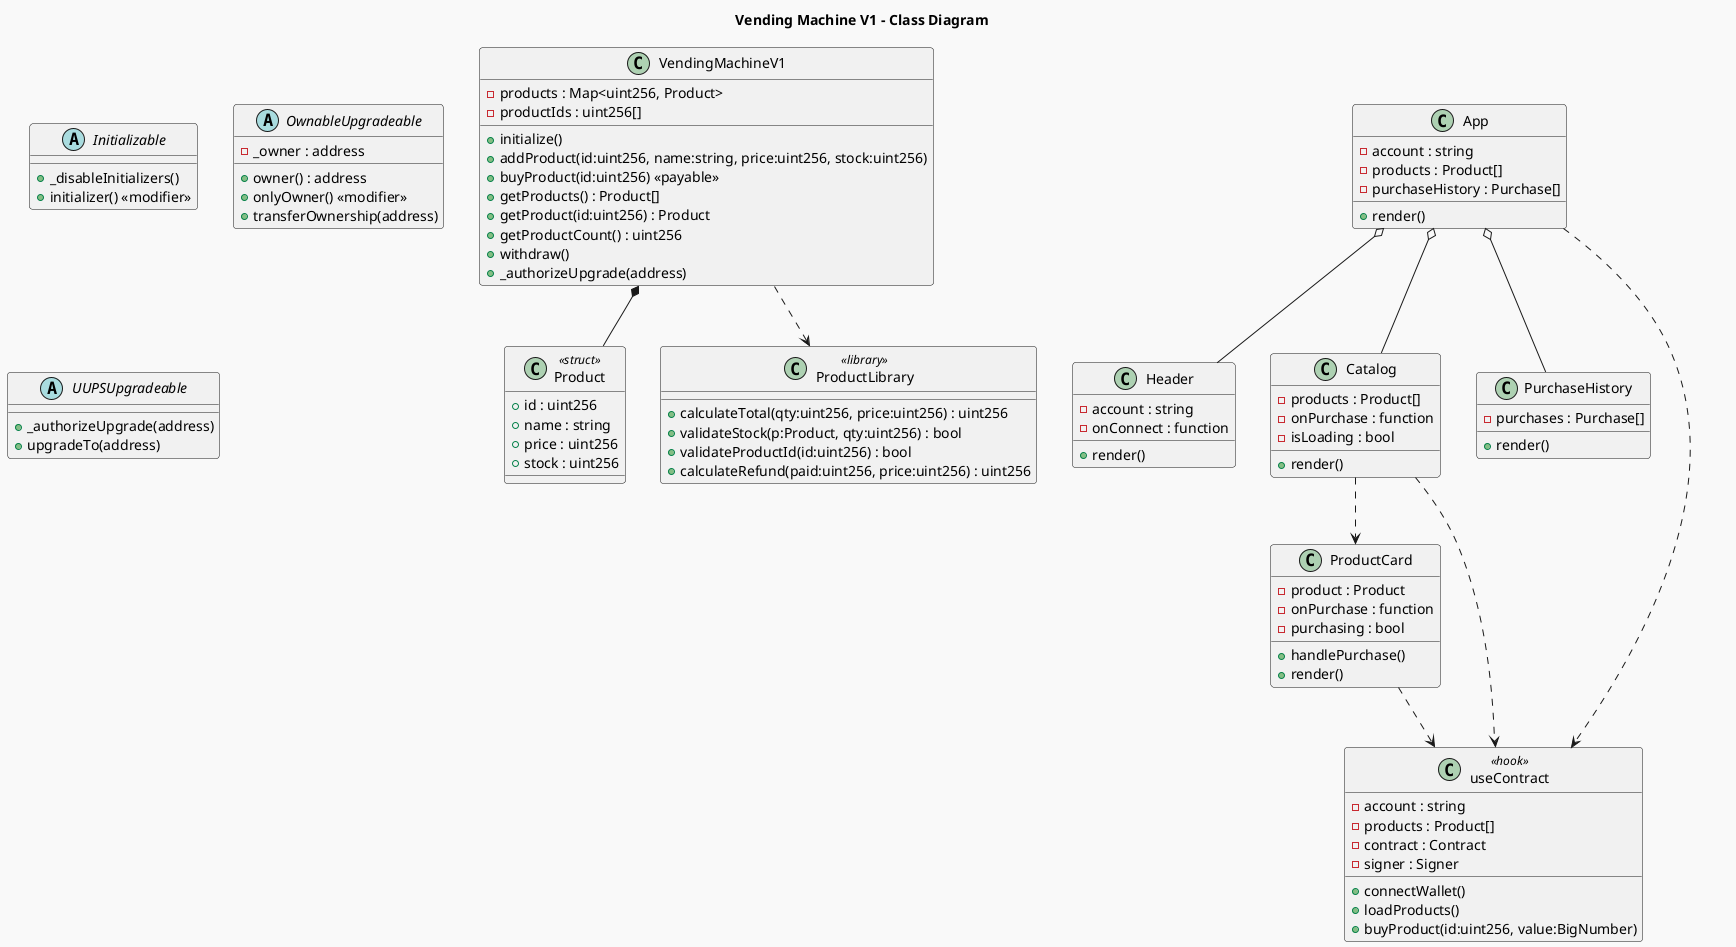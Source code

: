 @startuml VendingMachine Class Diagram
!theme mars
title Vending Machine V1 - Class Diagram

' Smart Contracts
abstract class Initializable {
  + _disableInitializers()
  + initializer() <<modifier>>
}

abstract class OwnableUpgradeable {
  - _owner : address
  + owner() : address
  + onlyOwner() <<modifier>>
  + transferOwnership(address)
}

abstract class UUPSUpgradeable {
  + _authorizeUpgrade(address)
  + upgradeTo(address)
}

class Product <<struct>> {
  + id : uint256
  + name : string
  + price : uint256
  + stock : uint256
}

class ProductLibrary <<library>> {
  + calculateTotal(qty:uint256, price:uint256) : uint256
  + validateStock(p:Product, qty:uint256) : bool
  + validateProductId(id:uint256) : bool
  + calculateRefund(paid:uint256, price:uint256) : uint256
}

class VendingMachineV1 {
  - products : Map<uint256, Product>
  - productIds : uint256[]
  + initialize()
  + addProduct(id:uint256, name:string, price:uint256, stock:uint256)
  + buyProduct(id:uint256) <<payable>>
  + getProducts() : Product[]
  + getProduct(id:uint256) : Product
  + getProductCount() : uint256
  + withdraw()
  + _authorizeUpgrade(address)
}

' React Components
class App {
  - account : string
  - products : Product[]
  - purchaseHistory : Purchase[]
  + render()
}

class Header {
  - account : string
  - onConnect : function
  + render()
}

class Catalog {
  - products : Product[]
  - onPurchase : function
  - isLoading : bool
  + render()
}

class ProductCard {
  - product : Product
  - onPurchase : function
  - purchasing : bool
  + handlePurchase()
  + render()
}

class PurchaseHistory {
  - purchases : Purchase[]
  + render()
}

class useContract <<hook>> {
  - account : string
  - products : Product[]
  - contract : Contract
  - signer : Signer
  + connectWallet()
  + loadProducts()
  + buyProduct(id:uint256, value:BigNumber)
}

' Relations
VendingMachineV1 *-- Product
VendingMachineV1 ..> ProductLibrary
App o-- Header
App o-- Catalog
App o-- PurchaseHistory
Catalog ..> ProductCard
App ..> useContract
Catalog ..> useContract
ProductCard ..> useContract

@enduml
